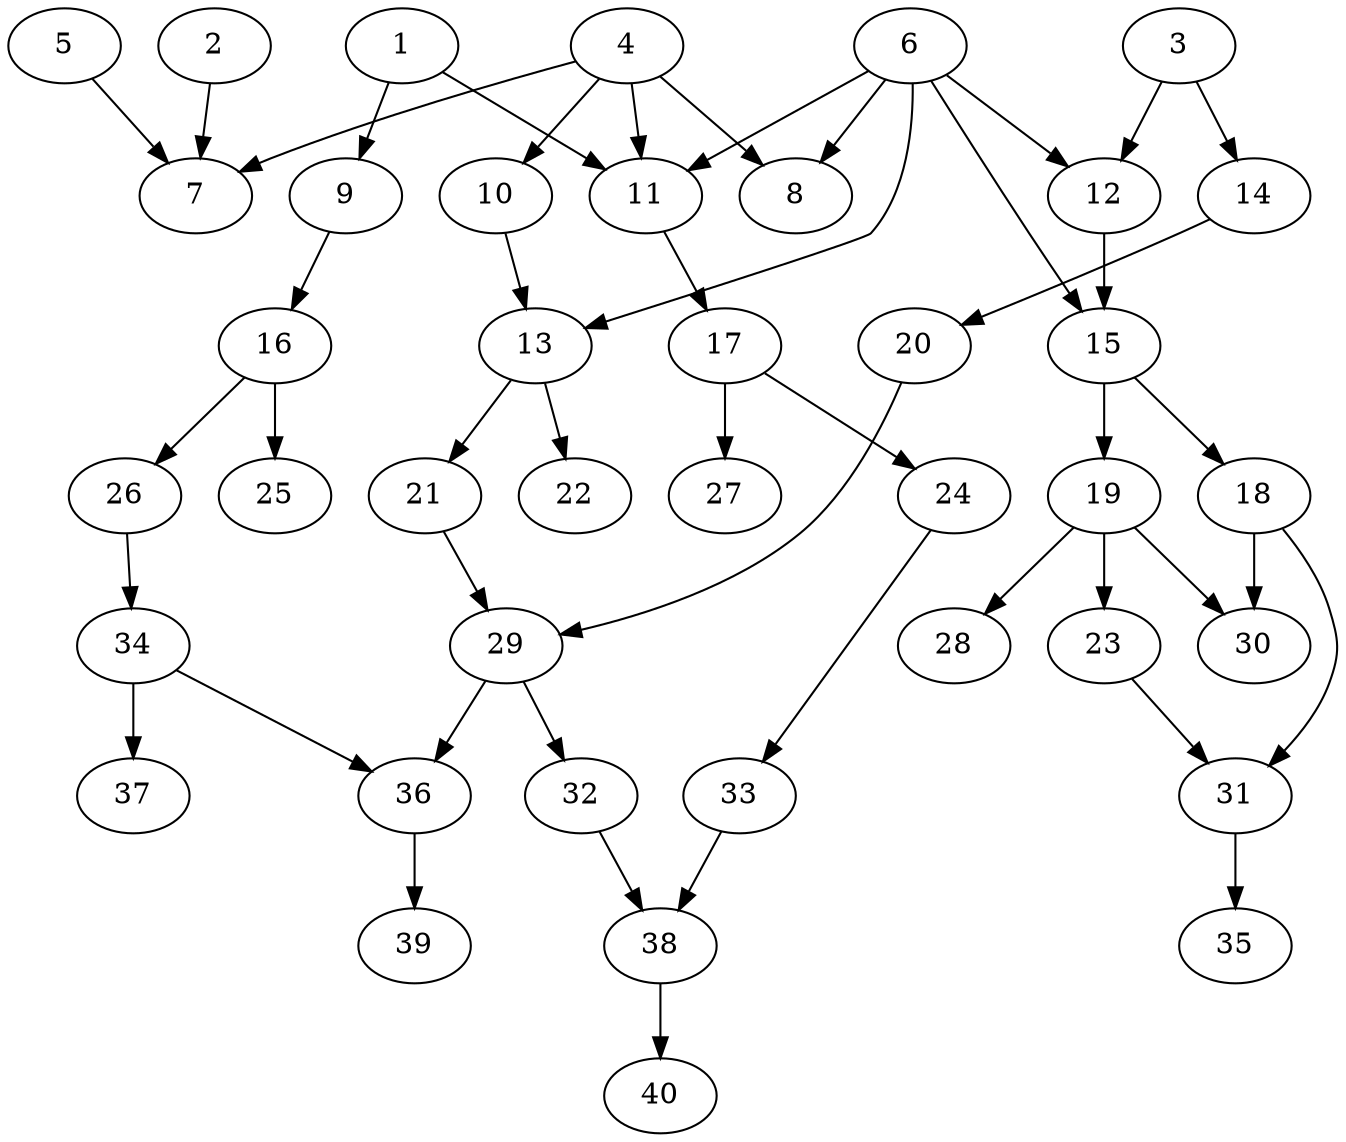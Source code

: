 // DAG automatically generated by daggen at Tue Jul 12 21:04:33 2022
// ./daggen -n 40 --fat 0.4 --density 0.4 --regular 0.2 --jump 2 --minalpha 20 --maxalpha 200 --dot -o ../task40.dot 
digraph G {
  1 [size="587090355592", alpha="136.99"]
  1 -> 9 [size ="536870912"]
  1 -> 11 [size ="536870912"]
  2 [size="68719476736", alpha="90.34"]
  2 -> 7 [size ="134217728"]
  3 [size="11199877070", alpha="98.06"]
  3 -> 12 [size ="209715200"]
  3 -> 14 [size ="209715200"]
  4 [size="30112951586", alpha="92.39"]
  4 -> 7 [size ="536870912"]
  4 -> 8 [size ="536870912"]
  4 -> 10 [size ="536870912"]
  4 -> 11 [size ="536870912"]
  5 [size="231928233984", alpha="27.14"]
  5 -> 7 [size ="301989888"]
  6 [size="216474036428", alpha="60.06"]
  6 -> 8 [size ="536870912"]
  6 -> 11 [size ="536870912"]
  6 -> 12 [size ="536870912"]
  6 -> 13 [size ="536870912"]
  6 -> 15 [size ="536870912"]
  7 [size="368293445632", alpha="38.14"]
  8 [size="30872956631", alpha="139.20"]
  9 [size="28991029248", alpha="94.42"]
  9 -> 16 [size ="75497472"]
  10 [size="25642040887", alpha="188.02"]
  10 -> 13 [size ="411041792"]
  11 [size="308266557453", alpha="120.09"]
  11 -> 17 [size ="679477248"]
  12 [size="1768349337", alpha="106.28"]
  12 -> 15 [size ="33554432"]
  13 [size="6395213139", alpha="70.58"]
  13 -> 21 [size ="301989888"]
  13 -> 22 [size ="301989888"]
  14 [size="149349346631", alpha="23.99"]
  14 -> 20 [size ="209715200"]
  15 [size="1069948252331", alpha="177.70"]
  15 -> 18 [size ="838860800"]
  15 -> 19 [size ="838860800"]
  16 [size="61305242904", alpha="82.80"]
  16 -> 25 [size ="134217728"]
  16 -> 26 [size ="134217728"]
  17 [size="1243374461698", alpha="108.42"]
  17 -> 24 [size ="838860800"]
  17 -> 27 [size ="838860800"]
  18 [size="26991357174", alpha="128.65"]
  18 -> 30 [size ="679477248"]
  18 -> 31 [size ="679477248"]
  19 [size="28098331356", alpha="155.84"]
  19 -> 23 [size ="536870912"]
  19 -> 28 [size ="536870912"]
  19 -> 30 [size ="536870912"]
  20 [size="153704373249", alpha="39.02"]
  20 -> 29 [size ="411041792"]
  21 [size="259285141615", alpha="150.05"]
  21 -> 29 [size ="209715200"]
  22 [size="4367978882", alpha="28.89"]
  23 [size="368293445632", alpha="169.15"]
  23 -> 31 [size ="411041792"]
  24 [size="8589934592", alpha="198.06"]
  24 -> 33 [size ="33554432"]
  25 [size="195299815812", alpha="44.50"]
  26 [size="17722572976", alpha="62.75"]
  26 -> 34 [size ="301989888"]
  27 [size="814685594736", alpha="71.63"]
  28 [size="15256280064", alpha="86.66"]
  29 [size="1073741824000", alpha="38.98"]
  29 -> 32 [size ="838860800"]
  29 -> 36 [size ="838860800"]
  30 [size="29474703626", alpha="68.92"]
  31 [size="6710670866", alpha="158.56"]
  31 -> 35 [size ="536870912"]
  32 [size="179083373539", alpha="174.56"]
  32 -> 38 [size ="301989888"]
  33 [size="28991029248", alpha="150.31"]
  33 -> 38 [size ="75497472"]
  34 [size="3709406865", alpha="171.46"]
  34 -> 36 [size ="75497472"]
  34 -> 37 [size ="75497472"]
  35 [size="646517328152", alpha="137.19"]
  36 [size="65004402632", alpha="48.63"]
  36 -> 39 [size ="75497472"]
  37 [size="1932361943", alpha="194.50"]
  38 [size="703634416923", alpha="138.24"]
  38 -> 40 [size ="838860800"]
  39 [size="206191322358", alpha="27.90"]
  40 [size="193727157845", alpha="170.67"]
}
